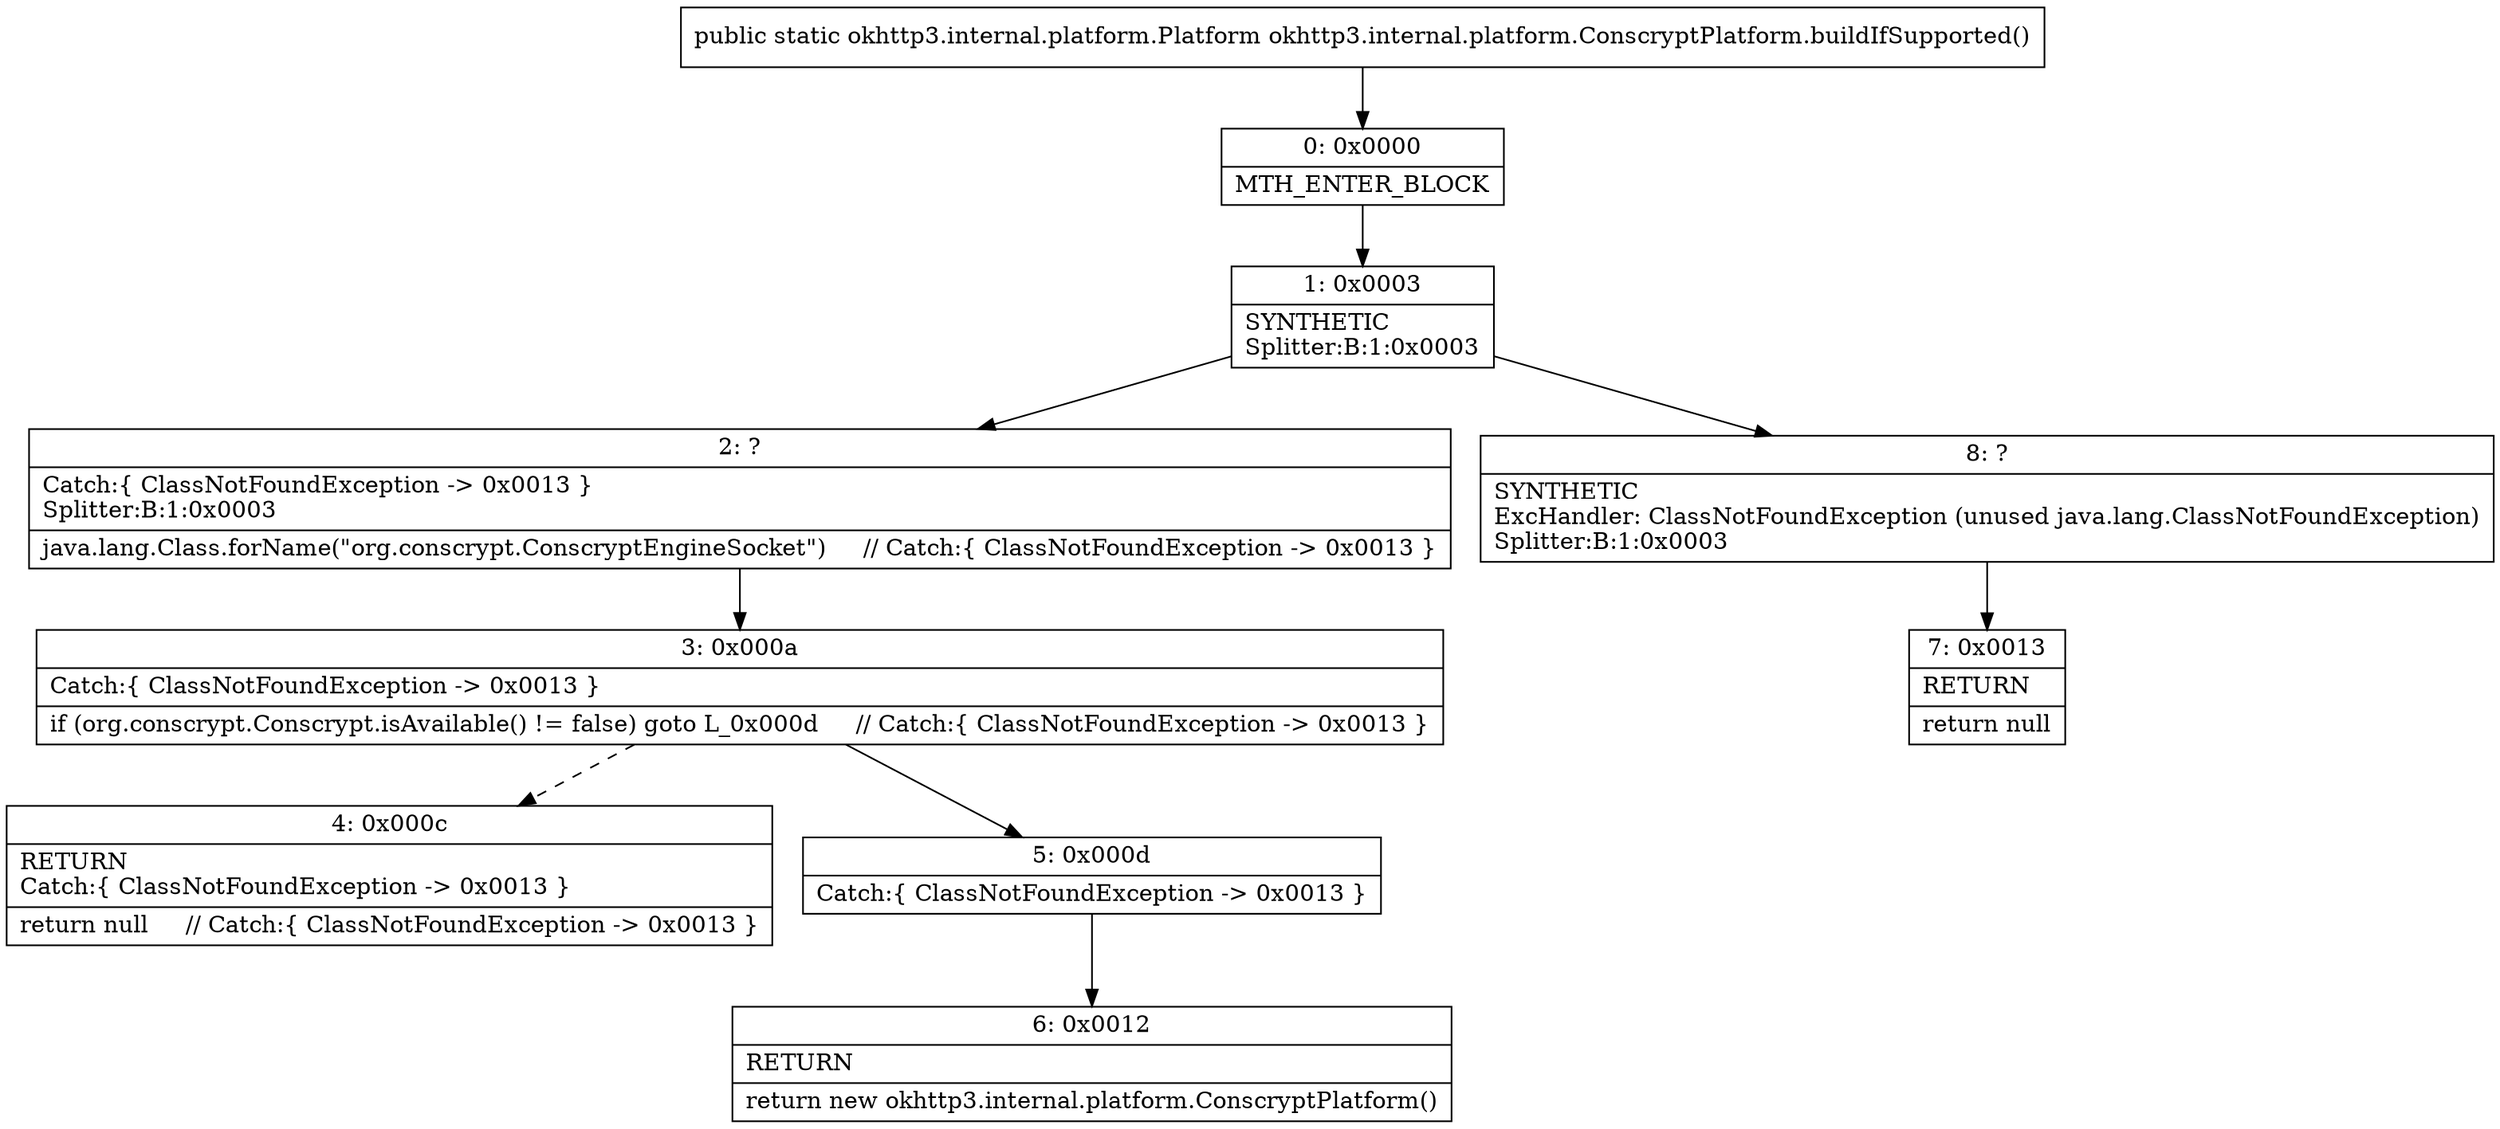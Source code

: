 digraph "CFG forokhttp3.internal.platform.ConscryptPlatform.buildIfSupported()Lokhttp3\/internal\/platform\/Platform;" {
Node_0 [shape=record,label="{0\:\ 0x0000|MTH_ENTER_BLOCK\l}"];
Node_1 [shape=record,label="{1\:\ 0x0003|SYNTHETIC\lSplitter:B:1:0x0003\l}"];
Node_2 [shape=record,label="{2\:\ ?|Catch:\{ ClassNotFoundException \-\> 0x0013 \}\lSplitter:B:1:0x0003\l|java.lang.Class.forName(\"org.conscrypt.ConscryptEngineSocket\")     \/\/ Catch:\{ ClassNotFoundException \-\> 0x0013 \}\l}"];
Node_3 [shape=record,label="{3\:\ 0x000a|Catch:\{ ClassNotFoundException \-\> 0x0013 \}\l|if (org.conscrypt.Conscrypt.isAvailable() != false) goto L_0x000d     \/\/ Catch:\{ ClassNotFoundException \-\> 0x0013 \}\l}"];
Node_4 [shape=record,label="{4\:\ 0x000c|RETURN\lCatch:\{ ClassNotFoundException \-\> 0x0013 \}\l|return null     \/\/ Catch:\{ ClassNotFoundException \-\> 0x0013 \}\l}"];
Node_5 [shape=record,label="{5\:\ 0x000d|Catch:\{ ClassNotFoundException \-\> 0x0013 \}\l}"];
Node_6 [shape=record,label="{6\:\ 0x0012|RETURN\l|return new okhttp3.internal.platform.ConscryptPlatform()\l}"];
Node_7 [shape=record,label="{7\:\ 0x0013|RETURN\l|return null\l}"];
Node_8 [shape=record,label="{8\:\ ?|SYNTHETIC\lExcHandler: ClassNotFoundException (unused java.lang.ClassNotFoundException)\lSplitter:B:1:0x0003\l}"];
MethodNode[shape=record,label="{public static okhttp3.internal.platform.Platform okhttp3.internal.platform.ConscryptPlatform.buildIfSupported() }"];
MethodNode -> Node_0;
Node_0 -> Node_1;
Node_1 -> Node_2;
Node_1 -> Node_8;
Node_2 -> Node_3;
Node_3 -> Node_4[style=dashed];
Node_3 -> Node_5;
Node_5 -> Node_6;
Node_8 -> Node_7;
}


